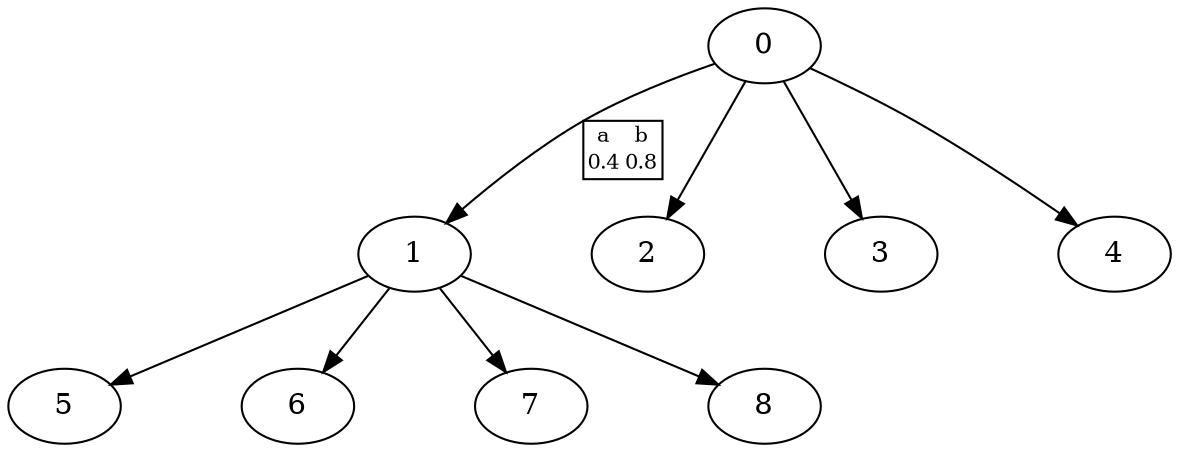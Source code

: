digraph g{
    graph [nodesep=0.8];
    0 -> 1 [label = <<FONT POINT-SIZE="10"><TABLE CELLBORDER="0" CELLPADDING="1" CELLSPACING="0"><TR ><TD >a</TD><TD >b</TD></TR><TR ><TD >0.4</TD><TD>0.8</TD></TR></TABLE></FONT>>];
    1 -> 5;
    1 -> 6;
    1 -> 7;
    1 -> 8;
    0 -> 2;
    0 -> 3;
    0 -> 4;
    }